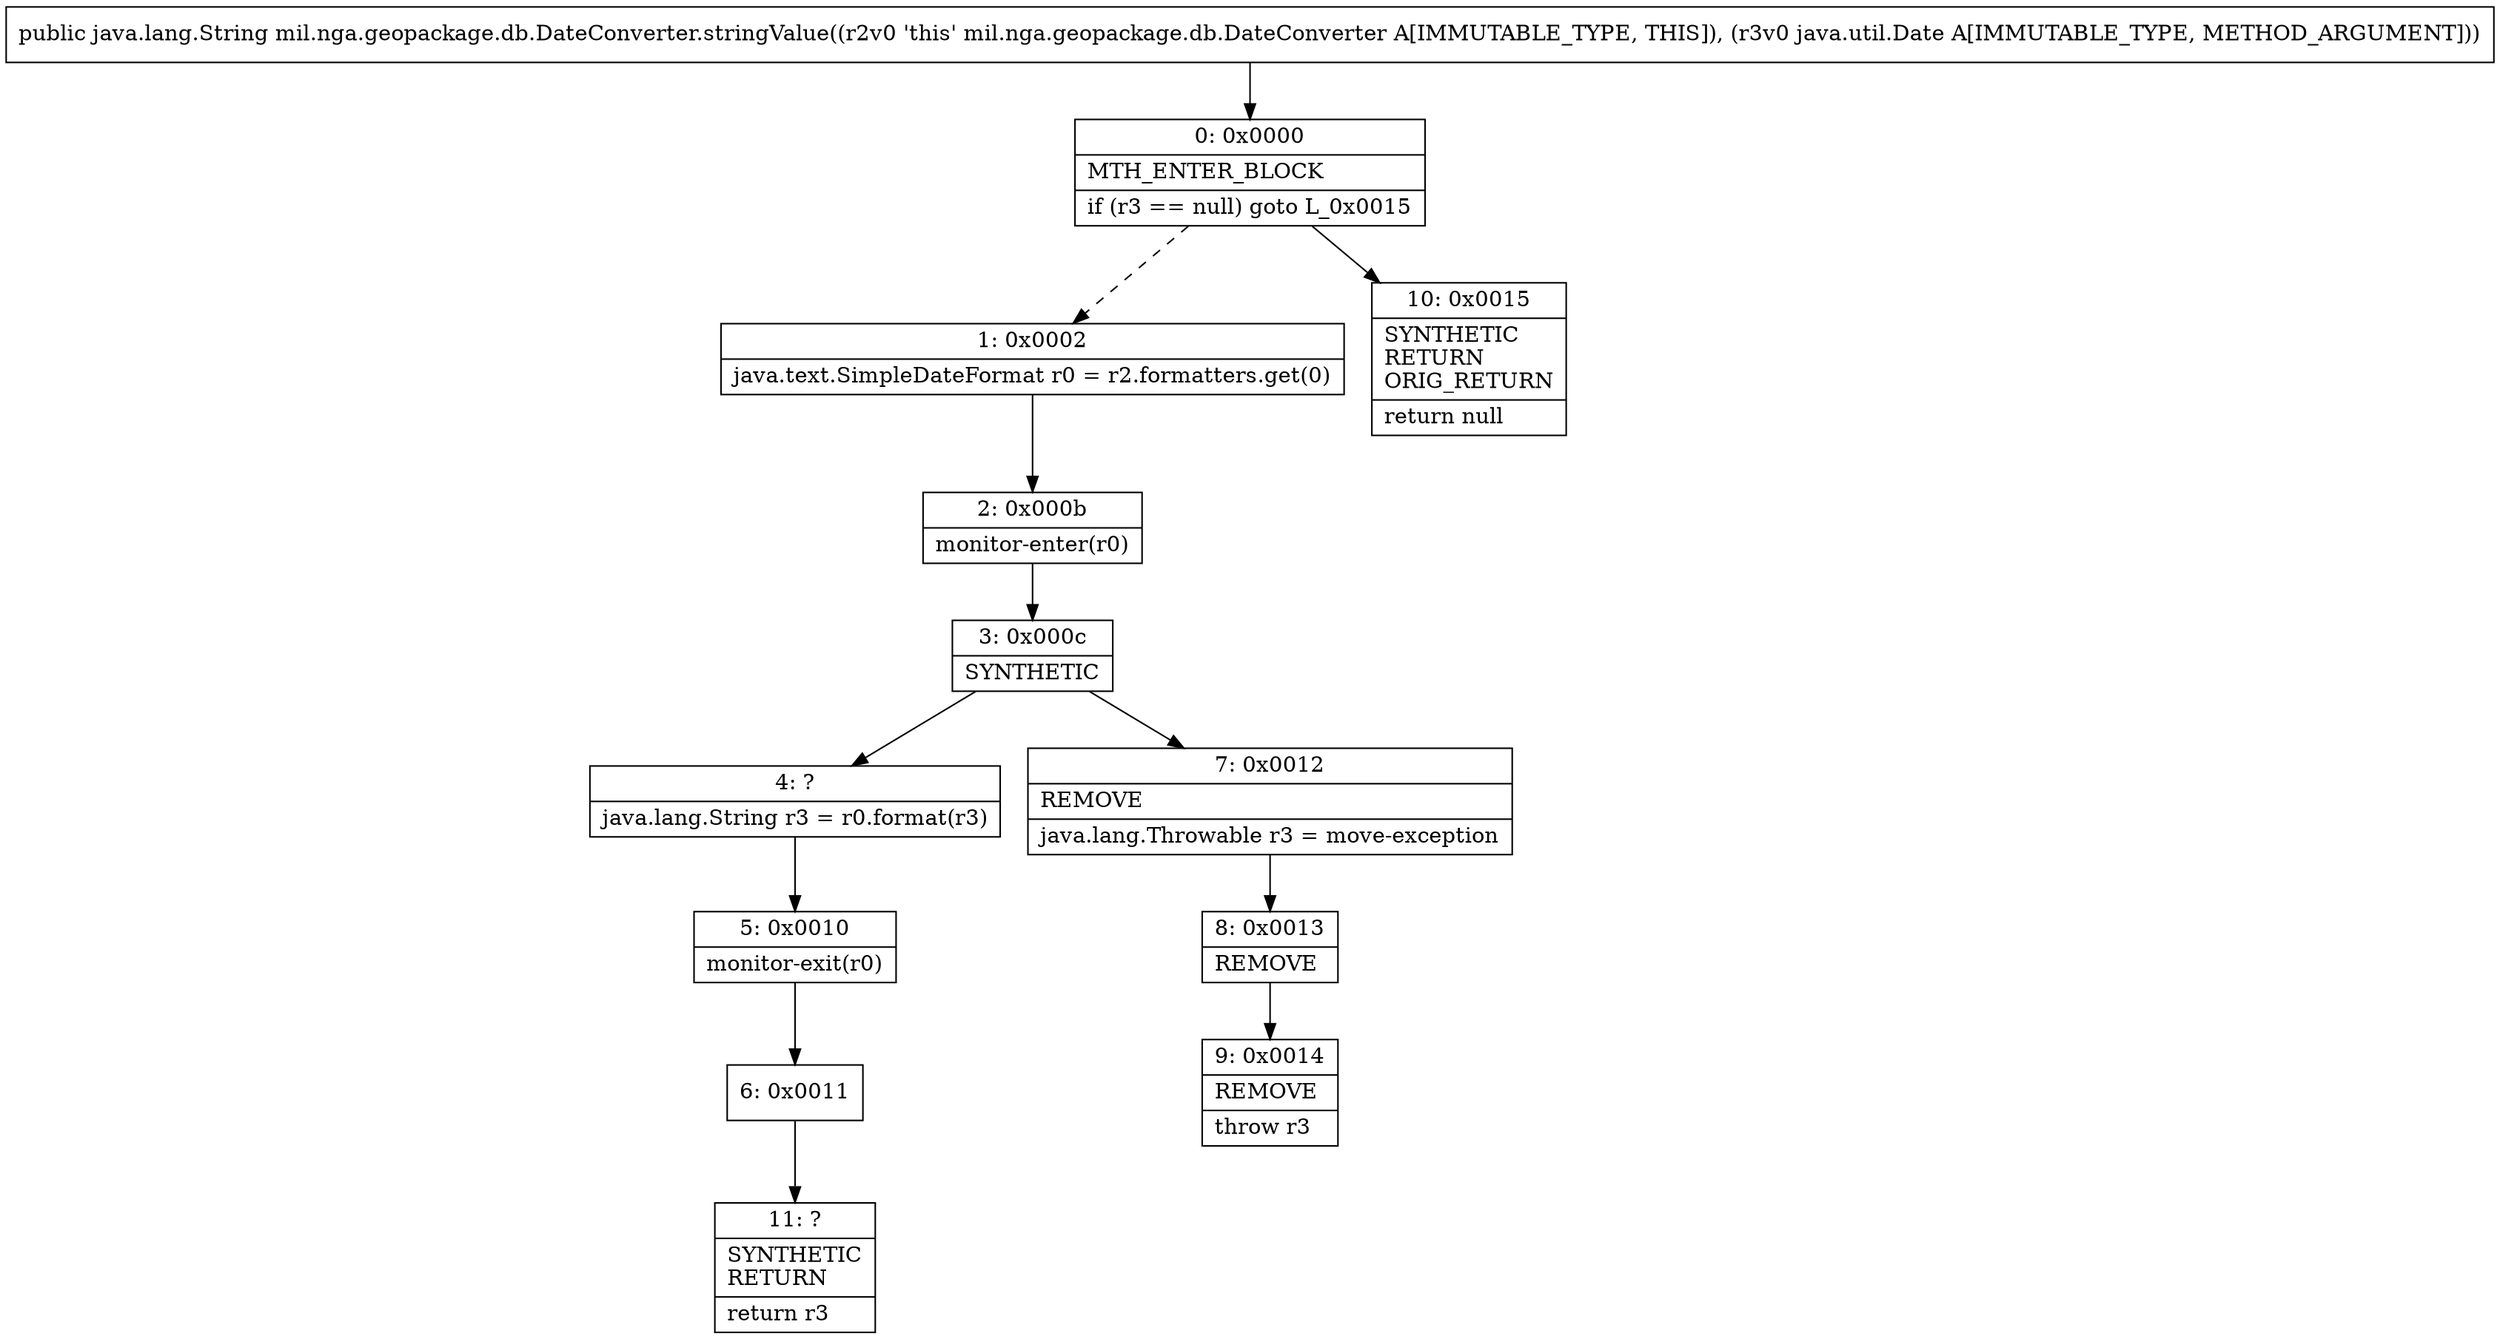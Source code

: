 digraph "CFG formil.nga.geopackage.db.DateConverter.stringValue(Ljava\/util\/Date;)Ljava\/lang\/String;" {
Node_0 [shape=record,label="{0\:\ 0x0000|MTH_ENTER_BLOCK\l|if (r3 == null) goto L_0x0015\l}"];
Node_1 [shape=record,label="{1\:\ 0x0002|java.text.SimpleDateFormat r0 = r2.formatters.get(0)\l}"];
Node_2 [shape=record,label="{2\:\ 0x000b|monitor\-enter(r0)\l}"];
Node_3 [shape=record,label="{3\:\ 0x000c|SYNTHETIC\l}"];
Node_4 [shape=record,label="{4\:\ ?|java.lang.String r3 = r0.format(r3)\l}"];
Node_5 [shape=record,label="{5\:\ 0x0010|monitor\-exit(r0)\l}"];
Node_6 [shape=record,label="{6\:\ 0x0011}"];
Node_7 [shape=record,label="{7\:\ 0x0012|REMOVE\l|java.lang.Throwable r3 = move\-exception\l}"];
Node_8 [shape=record,label="{8\:\ 0x0013|REMOVE\l}"];
Node_9 [shape=record,label="{9\:\ 0x0014|REMOVE\l|throw r3\l}"];
Node_10 [shape=record,label="{10\:\ 0x0015|SYNTHETIC\lRETURN\lORIG_RETURN\l|return null\l}"];
Node_11 [shape=record,label="{11\:\ ?|SYNTHETIC\lRETURN\l|return r3\l}"];
MethodNode[shape=record,label="{public java.lang.String mil.nga.geopackage.db.DateConverter.stringValue((r2v0 'this' mil.nga.geopackage.db.DateConverter A[IMMUTABLE_TYPE, THIS]), (r3v0 java.util.Date A[IMMUTABLE_TYPE, METHOD_ARGUMENT])) }"];
MethodNode -> Node_0;
Node_0 -> Node_1[style=dashed];
Node_0 -> Node_10;
Node_1 -> Node_2;
Node_2 -> Node_3;
Node_3 -> Node_4;
Node_3 -> Node_7;
Node_4 -> Node_5;
Node_5 -> Node_6;
Node_6 -> Node_11;
Node_7 -> Node_8;
Node_8 -> Node_9;
}

